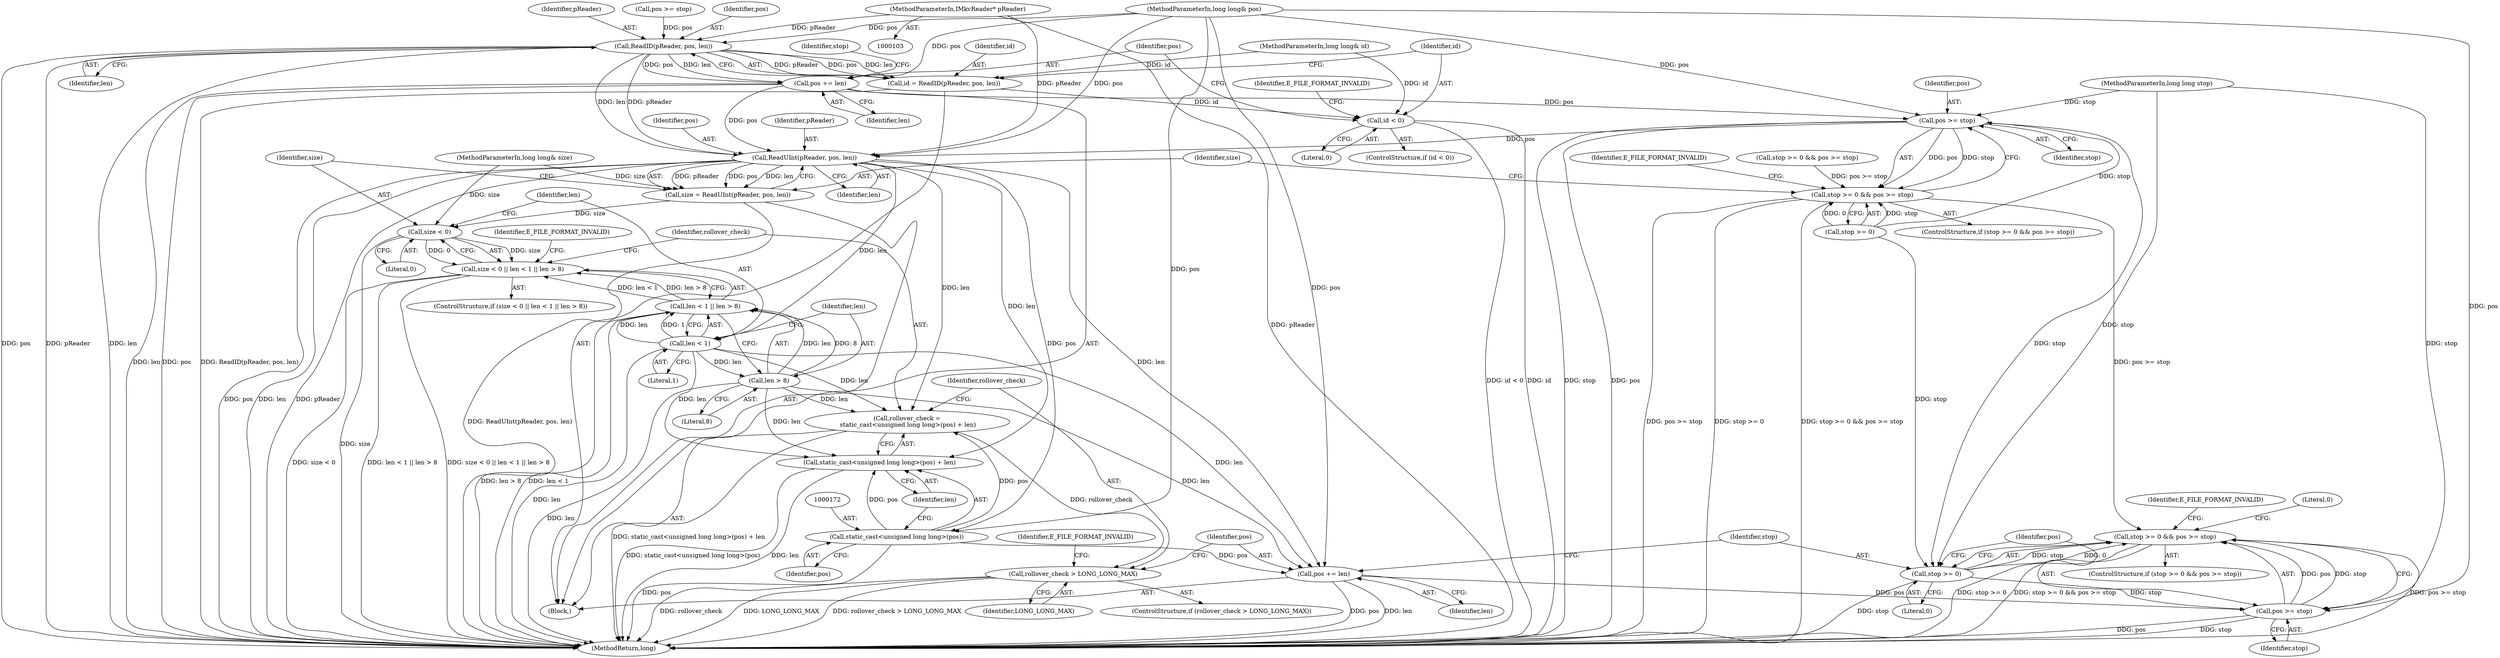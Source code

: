 digraph "1_Android_65c49d5b382de4085ee5668732bcb0f6ecaf7148@pointer" {
"1000104" [label="(MethodParameterIn,IMkvReader* pReader)"];
"1000123" [label="(Call,ReadID(pReader, pos, len))"];
"1000121" [label="(Call,id = ReadID(pReader, pos, len))"];
"1000128" [label="(Call,id < 0)"];
"1000133" [label="(Call,pos += len)"];
"1000141" [label="(Call,pos >= stop)"];
"1000137" [label="(Call,stop >= 0 && pos >= stop)"];
"1000185" [label="(Call,stop >= 0 && pos >= stop)"];
"1000148" [label="(Call,ReadUInt(pReader, pos, len))"];
"1000146" [label="(Call,size = ReadUInt(pReader, pos, len))"];
"1000154" [label="(Call,size < 0)"];
"1000153" [label="(Call,size < 0 || len < 1 || len > 8)"];
"1000158" [label="(Call,len < 1)"];
"1000157" [label="(Call,len < 1 || len > 8)"];
"1000161" [label="(Call,len > 8)"];
"1000168" [label="(Call,rollover_check =\n static_cast<unsigned long long>(pos) + len)"];
"1000176" [label="(Call,rollover_check > LONG_LONG_MAX)"];
"1000170" [label="(Call,static_cast<unsigned long long>(pos) + len)"];
"1000181" [label="(Call,pos += len)"];
"1000189" [label="(Call,pos >= stop)"];
"1000171" [label="(Call,static_cast<unsigned long long>(pos))"];
"1000186" [label="(Call,stop >= 0)"];
"1000121" [label="(Call,id = ReadID(pReader, pos, len))"];
"1000193" [label="(Identifier,E_FILE_FORMAT_INVALID)"];
"1000138" [label="(Call,stop >= 0)"];
"1000160" [label="(Literal,1)"];
"1000195" [label="(Literal,0)"];
"1000104" [label="(MethodParameterIn,IMkvReader* pReader)"];
"1000153" [label="(Call,size < 0 || len < 1 || len > 8)"];
"1000126" [label="(Identifier,len)"];
"1000185" [label="(Call,stop >= 0 && pos >= stop)"];
"1000157" [label="(Call,len < 1 || len > 8)"];
"1000151" [label="(Identifier,len)"];
"1000187" [label="(Identifier,stop)"];
"1000124" [label="(Identifier,pReader)"];
"1000148" [label="(Call,ReadUInt(pReader, pos, len))"];
"1000107" [label="(MethodParameterIn,long long& id)"];
"1000147" [label="(Identifier,size)"];
"1000158" [label="(Call,len < 1)"];
"1000183" [label="(Identifier,len)"];
"1000178" [label="(Identifier,LONG_LONG_MAX)"];
"1000145" [label="(Identifier,E_FILE_FORMAT_INVALID)"];
"1000132" [label="(Identifier,E_FILE_FORMAT_INVALID)"];
"1000106" [label="(MethodParameterIn,long long stop)"];
"1000130" [label="(Literal,0)"];
"1000105" [label="(MethodParameterIn,long long& pos)"];
"1000115" [label="(Call,pos >= stop)"];
"1000146" [label="(Call,size = ReadUInt(pReader, pos, len))"];
"1000168" [label="(Call,rollover_check =\n static_cast<unsigned long long>(pos) + len)"];
"1000177" [label="(Identifier,rollover_check)"];
"1000196" [label="(MethodReturn,long)"];
"1000171" [label="(Call,static_cast<unsigned long long>(pos))"];
"1000162" [label="(Identifier,len)"];
"1000180" [label="(Identifier,E_FILE_FORMAT_INVALID)"];
"1000169" [label="(Identifier,rollover_check)"];
"1000122" [label="(Identifier,id)"];
"1000129" [label="(Identifier,id)"];
"1000175" [label="(ControlStructure,if (rollover_check > LONG_LONG_MAX))"];
"1000176" [label="(Call,rollover_check > LONG_LONG_MAX)"];
"1000137" [label="(Call,stop >= 0 && pos >= stop)"];
"1000161" [label="(Call,len > 8)"];
"1000135" [label="(Identifier,len)"];
"1000150" [label="(Identifier,pos)"];
"1000156" [label="(Literal,0)"];
"1000111" [label="(Call,stop >= 0 && pos >= stop)"];
"1000174" [label="(Identifier,len)"];
"1000133" [label="(Call,pos += len)"];
"1000136" [label="(ControlStructure,if (stop >= 0 && pos >= stop))"];
"1000188" [label="(Literal,0)"];
"1000181" [label="(Call,pos += len)"];
"1000149" [label="(Identifier,pReader)"];
"1000184" [label="(ControlStructure,if (stop >= 0 && pos >= stop))"];
"1000142" [label="(Identifier,pos)"];
"1000139" [label="(Identifier,stop)"];
"1000159" [label="(Identifier,len)"];
"1000127" [label="(ControlStructure,if (id < 0))"];
"1000109" [label="(Block,)"];
"1000154" [label="(Call,size < 0)"];
"1000155" [label="(Identifier,size)"];
"1000163" [label="(Literal,8)"];
"1000108" [label="(MethodParameterIn,long long& size)"];
"1000123" [label="(Call,ReadID(pReader, pos, len))"];
"1000141" [label="(Call,pos >= stop)"];
"1000152" [label="(ControlStructure,if (size < 0 || len < 1 || len > 8))"];
"1000166" [label="(Identifier,E_FILE_FORMAT_INVALID)"];
"1000182" [label="(Identifier,pos)"];
"1000143" [label="(Identifier,stop)"];
"1000125" [label="(Identifier,pos)"];
"1000189" [label="(Call,pos >= stop)"];
"1000191" [label="(Identifier,stop)"];
"1000186" [label="(Call,stop >= 0)"];
"1000170" [label="(Call,static_cast<unsigned long long>(pos) + len)"];
"1000173" [label="(Identifier,pos)"];
"1000128" [label="(Call,id < 0)"];
"1000190" [label="(Identifier,pos)"];
"1000134" [label="(Identifier,pos)"];
"1000104" -> "1000103"  [label="AST: "];
"1000104" -> "1000196"  [label="DDG: pReader"];
"1000104" -> "1000123"  [label="DDG: pReader"];
"1000104" -> "1000148"  [label="DDG: pReader"];
"1000123" -> "1000121"  [label="AST: "];
"1000123" -> "1000126"  [label="CFG: "];
"1000124" -> "1000123"  [label="AST: "];
"1000125" -> "1000123"  [label="AST: "];
"1000126" -> "1000123"  [label="AST: "];
"1000121" -> "1000123"  [label="CFG: "];
"1000123" -> "1000196"  [label="DDG: pos"];
"1000123" -> "1000196"  [label="DDG: pReader"];
"1000123" -> "1000196"  [label="DDG: len"];
"1000123" -> "1000121"  [label="DDG: pReader"];
"1000123" -> "1000121"  [label="DDG: pos"];
"1000123" -> "1000121"  [label="DDG: len"];
"1000115" -> "1000123"  [label="DDG: pos"];
"1000105" -> "1000123"  [label="DDG: pos"];
"1000123" -> "1000133"  [label="DDG: len"];
"1000123" -> "1000133"  [label="DDG: pos"];
"1000123" -> "1000148"  [label="DDG: pReader"];
"1000123" -> "1000148"  [label="DDG: len"];
"1000121" -> "1000109"  [label="AST: "];
"1000122" -> "1000121"  [label="AST: "];
"1000129" -> "1000121"  [label="CFG: "];
"1000121" -> "1000196"  [label="DDG: ReadID(pReader, pos, len)"];
"1000107" -> "1000121"  [label="DDG: id"];
"1000121" -> "1000128"  [label="DDG: id"];
"1000128" -> "1000127"  [label="AST: "];
"1000128" -> "1000130"  [label="CFG: "];
"1000129" -> "1000128"  [label="AST: "];
"1000130" -> "1000128"  [label="AST: "];
"1000132" -> "1000128"  [label="CFG: "];
"1000134" -> "1000128"  [label="CFG: "];
"1000128" -> "1000196"  [label="DDG: id"];
"1000128" -> "1000196"  [label="DDG: id < 0"];
"1000107" -> "1000128"  [label="DDG: id"];
"1000133" -> "1000109"  [label="AST: "];
"1000133" -> "1000135"  [label="CFG: "];
"1000134" -> "1000133"  [label="AST: "];
"1000135" -> "1000133"  [label="AST: "];
"1000139" -> "1000133"  [label="CFG: "];
"1000133" -> "1000196"  [label="DDG: pos"];
"1000133" -> "1000196"  [label="DDG: len"];
"1000105" -> "1000133"  [label="DDG: pos"];
"1000133" -> "1000141"  [label="DDG: pos"];
"1000133" -> "1000148"  [label="DDG: pos"];
"1000141" -> "1000137"  [label="AST: "];
"1000141" -> "1000143"  [label="CFG: "];
"1000142" -> "1000141"  [label="AST: "];
"1000143" -> "1000141"  [label="AST: "];
"1000137" -> "1000141"  [label="CFG: "];
"1000141" -> "1000196"  [label="DDG: pos"];
"1000141" -> "1000196"  [label="DDG: stop"];
"1000141" -> "1000137"  [label="DDG: pos"];
"1000141" -> "1000137"  [label="DDG: stop"];
"1000105" -> "1000141"  [label="DDG: pos"];
"1000138" -> "1000141"  [label="DDG: stop"];
"1000106" -> "1000141"  [label="DDG: stop"];
"1000141" -> "1000148"  [label="DDG: pos"];
"1000141" -> "1000186"  [label="DDG: stop"];
"1000137" -> "1000136"  [label="AST: "];
"1000137" -> "1000138"  [label="CFG: "];
"1000138" -> "1000137"  [label="AST: "];
"1000145" -> "1000137"  [label="CFG: "];
"1000147" -> "1000137"  [label="CFG: "];
"1000137" -> "1000196"  [label="DDG: pos >= stop"];
"1000137" -> "1000196"  [label="DDG: stop >= 0"];
"1000137" -> "1000196"  [label="DDG: stop >= 0 && pos >= stop"];
"1000138" -> "1000137"  [label="DDG: stop"];
"1000138" -> "1000137"  [label="DDG: 0"];
"1000111" -> "1000137"  [label="DDG: pos >= stop"];
"1000137" -> "1000185"  [label="DDG: pos >= stop"];
"1000185" -> "1000184"  [label="AST: "];
"1000185" -> "1000186"  [label="CFG: "];
"1000185" -> "1000189"  [label="CFG: "];
"1000186" -> "1000185"  [label="AST: "];
"1000189" -> "1000185"  [label="AST: "];
"1000193" -> "1000185"  [label="CFG: "];
"1000195" -> "1000185"  [label="CFG: "];
"1000185" -> "1000196"  [label="DDG: stop >= 0 && pos >= stop"];
"1000185" -> "1000196"  [label="DDG: pos >= stop"];
"1000185" -> "1000196"  [label="DDG: stop >= 0"];
"1000186" -> "1000185"  [label="DDG: stop"];
"1000186" -> "1000185"  [label="DDG: 0"];
"1000189" -> "1000185"  [label="DDG: pos"];
"1000189" -> "1000185"  [label="DDG: stop"];
"1000148" -> "1000146"  [label="AST: "];
"1000148" -> "1000151"  [label="CFG: "];
"1000149" -> "1000148"  [label="AST: "];
"1000150" -> "1000148"  [label="AST: "];
"1000151" -> "1000148"  [label="AST: "];
"1000146" -> "1000148"  [label="CFG: "];
"1000148" -> "1000196"  [label="DDG: len"];
"1000148" -> "1000196"  [label="DDG: pReader"];
"1000148" -> "1000196"  [label="DDG: pos"];
"1000148" -> "1000146"  [label="DDG: pReader"];
"1000148" -> "1000146"  [label="DDG: pos"];
"1000148" -> "1000146"  [label="DDG: len"];
"1000105" -> "1000148"  [label="DDG: pos"];
"1000148" -> "1000158"  [label="DDG: len"];
"1000148" -> "1000168"  [label="DDG: len"];
"1000148" -> "1000171"  [label="DDG: pos"];
"1000148" -> "1000170"  [label="DDG: len"];
"1000148" -> "1000181"  [label="DDG: len"];
"1000146" -> "1000109"  [label="AST: "];
"1000147" -> "1000146"  [label="AST: "];
"1000155" -> "1000146"  [label="CFG: "];
"1000146" -> "1000196"  [label="DDG: ReadUInt(pReader, pos, len)"];
"1000108" -> "1000146"  [label="DDG: size"];
"1000146" -> "1000154"  [label="DDG: size"];
"1000154" -> "1000153"  [label="AST: "];
"1000154" -> "1000156"  [label="CFG: "];
"1000155" -> "1000154"  [label="AST: "];
"1000156" -> "1000154"  [label="AST: "];
"1000159" -> "1000154"  [label="CFG: "];
"1000153" -> "1000154"  [label="CFG: "];
"1000154" -> "1000196"  [label="DDG: size"];
"1000154" -> "1000153"  [label="DDG: size"];
"1000154" -> "1000153"  [label="DDG: 0"];
"1000108" -> "1000154"  [label="DDG: size"];
"1000153" -> "1000152"  [label="AST: "];
"1000153" -> "1000157"  [label="CFG: "];
"1000157" -> "1000153"  [label="AST: "];
"1000166" -> "1000153"  [label="CFG: "];
"1000169" -> "1000153"  [label="CFG: "];
"1000153" -> "1000196"  [label="DDG: len < 1 || len > 8"];
"1000153" -> "1000196"  [label="DDG: size < 0 || len < 1 || len > 8"];
"1000153" -> "1000196"  [label="DDG: size < 0"];
"1000157" -> "1000153"  [label="DDG: len < 1"];
"1000157" -> "1000153"  [label="DDG: len > 8"];
"1000158" -> "1000157"  [label="AST: "];
"1000158" -> "1000160"  [label="CFG: "];
"1000159" -> "1000158"  [label="AST: "];
"1000160" -> "1000158"  [label="AST: "];
"1000162" -> "1000158"  [label="CFG: "];
"1000157" -> "1000158"  [label="CFG: "];
"1000158" -> "1000196"  [label="DDG: len"];
"1000158" -> "1000157"  [label="DDG: len"];
"1000158" -> "1000157"  [label="DDG: 1"];
"1000158" -> "1000161"  [label="DDG: len"];
"1000158" -> "1000168"  [label="DDG: len"];
"1000158" -> "1000170"  [label="DDG: len"];
"1000158" -> "1000181"  [label="DDG: len"];
"1000157" -> "1000161"  [label="CFG: "];
"1000161" -> "1000157"  [label="AST: "];
"1000157" -> "1000196"  [label="DDG: len < 1"];
"1000157" -> "1000196"  [label="DDG: len > 8"];
"1000161" -> "1000157"  [label="DDG: len"];
"1000161" -> "1000157"  [label="DDG: 8"];
"1000161" -> "1000163"  [label="CFG: "];
"1000162" -> "1000161"  [label="AST: "];
"1000163" -> "1000161"  [label="AST: "];
"1000161" -> "1000196"  [label="DDG: len"];
"1000161" -> "1000168"  [label="DDG: len"];
"1000161" -> "1000170"  [label="DDG: len"];
"1000161" -> "1000181"  [label="DDG: len"];
"1000168" -> "1000109"  [label="AST: "];
"1000168" -> "1000170"  [label="CFG: "];
"1000169" -> "1000168"  [label="AST: "];
"1000170" -> "1000168"  [label="AST: "];
"1000177" -> "1000168"  [label="CFG: "];
"1000168" -> "1000196"  [label="DDG: static_cast<unsigned long long>(pos) + len"];
"1000171" -> "1000168"  [label="DDG: pos"];
"1000168" -> "1000176"  [label="DDG: rollover_check"];
"1000176" -> "1000175"  [label="AST: "];
"1000176" -> "1000178"  [label="CFG: "];
"1000177" -> "1000176"  [label="AST: "];
"1000178" -> "1000176"  [label="AST: "];
"1000180" -> "1000176"  [label="CFG: "];
"1000182" -> "1000176"  [label="CFG: "];
"1000176" -> "1000196"  [label="DDG: LONG_LONG_MAX"];
"1000176" -> "1000196"  [label="DDG: rollover_check > LONG_LONG_MAX"];
"1000176" -> "1000196"  [label="DDG: rollover_check"];
"1000170" -> "1000174"  [label="CFG: "];
"1000171" -> "1000170"  [label="AST: "];
"1000174" -> "1000170"  [label="AST: "];
"1000170" -> "1000196"  [label="DDG: static_cast<unsigned long long>(pos)"];
"1000170" -> "1000196"  [label="DDG: len"];
"1000171" -> "1000170"  [label="DDG: pos"];
"1000181" -> "1000109"  [label="AST: "];
"1000181" -> "1000183"  [label="CFG: "];
"1000182" -> "1000181"  [label="AST: "];
"1000183" -> "1000181"  [label="AST: "];
"1000187" -> "1000181"  [label="CFG: "];
"1000181" -> "1000196"  [label="DDG: pos"];
"1000181" -> "1000196"  [label="DDG: len"];
"1000171" -> "1000181"  [label="DDG: pos"];
"1000105" -> "1000181"  [label="DDG: pos"];
"1000181" -> "1000189"  [label="DDG: pos"];
"1000189" -> "1000191"  [label="CFG: "];
"1000190" -> "1000189"  [label="AST: "];
"1000191" -> "1000189"  [label="AST: "];
"1000189" -> "1000196"  [label="DDG: pos"];
"1000189" -> "1000196"  [label="DDG: stop"];
"1000105" -> "1000189"  [label="DDG: pos"];
"1000186" -> "1000189"  [label="DDG: stop"];
"1000106" -> "1000189"  [label="DDG: stop"];
"1000171" -> "1000173"  [label="CFG: "];
"1000172" -> "1000171"  [label="AST: "];
"1000173" -> "1000171"  [label="AST: "];
"1000174" -> "1000171"  [label="CFG: "];
"1000171" -> "1000196"  [label="DDG: pos"];
"1000105" -> "1000171"  [label="DDG: pos"];
"1000186" -> "1000188"  [label="CFG: "];
"1000187" -> "1000186"  [label="AST: "];
"1000188" -> "1000186"  [label="AST: "];
"1000190" -> "1000186"  [label="CFG: "];
"1000186" -> "1000196"  [label="DDG: stop"];
"1000138" -> "1000186"  [label="DDG: stop"];
"1000106" -> "1000186"  [label="DDG: stop"];
}
